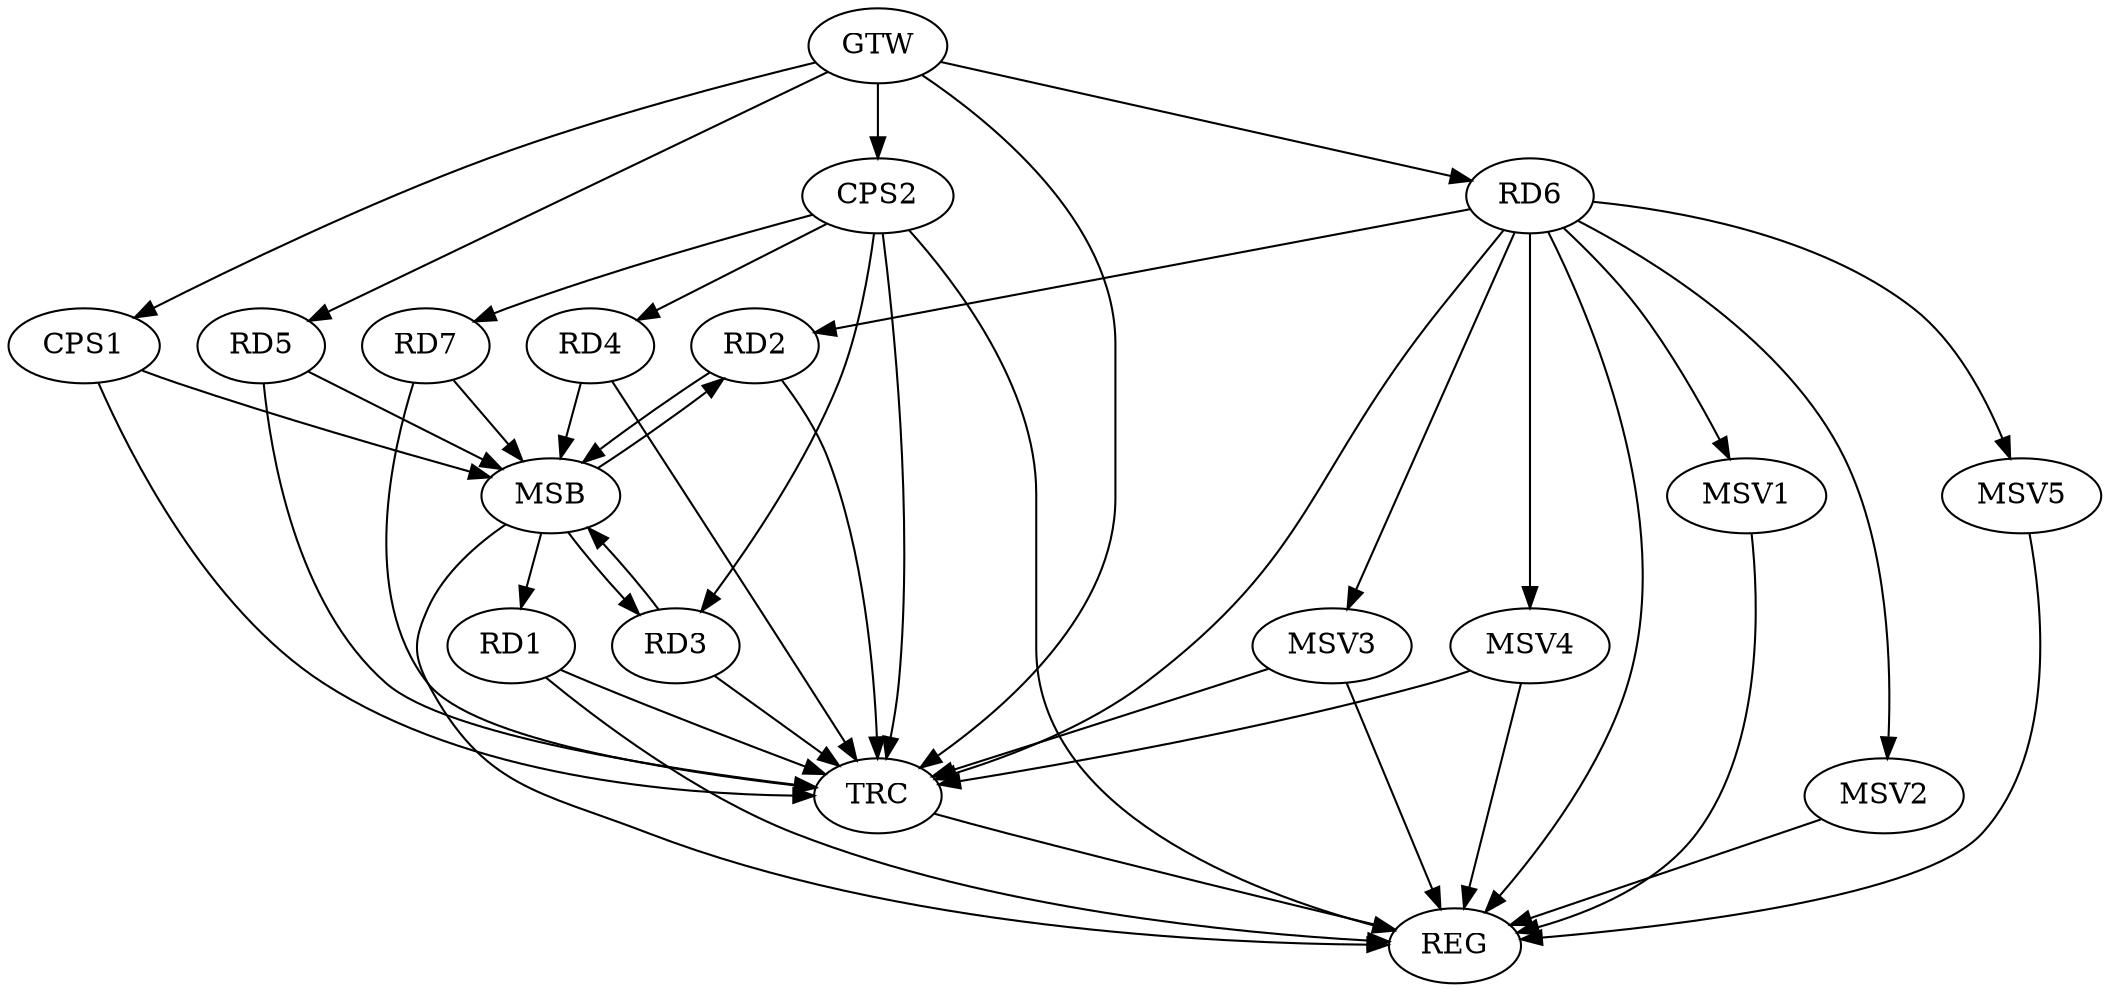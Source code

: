 strict digraph G {
  RD1 [ label="RD1" ];
  RD2 [ label="RD2" ];
  RD3 [ label="RD3" ];
  RD4 [ label="RD4" ];
  RD5 [ label="RD5" ];
  RD6 [ label="RD6" ];
  RD7 [ label="RD7" ];
  CPS1 [ label="CPS1" ];
  CPS2 [ label="CPS2" ];
  GTW [ label="GTW" ];
  REG [ label="REG" ];
  MSB [ label="MSB" ];
  TRC [ label="TRC" ];
  MSV1 [ label="MSV1" ];
  MSV2 [ label="MSV2" ];
  MSV3 [ label="MSV3" ];
  MSV4 [ label="MSV4" ];
  MSV5 [ label="MSV5" ];
  RD6 -> RD2;
  CPS2 -> RD3;
  CPS2 -> RD4;
  CPS2 -> RD7;
  GTW -> RD5;
  GTW -> RD6;
  GTW -> CPS1;
  GTW -> CPS2;
  RD1 -> REG;
  RD6 -> REG;
  CPS2 -> REG;
  RD2 -> MSB;
  MSB -> REG;
  RD3 -> MSB;
  RD4 -> MSB;
  RD5 -> MSB;
  MSB -> RD3;
  RD7 -> MSB;
  CPS1 -> MSB;
  MSB -> RD1;
  MSB -> RD2;
  RD1 -> TRC;
  RD2 -> TRC;
  RD3 -> TRC;
  RD4 -> TRC;
  RD5 -> TRC;
  RD6 -> TRC;
  RD7 -> TRC;
  CPS1 -> TRC;
  CPS2 -> TRC;
  GTW -> TRC;
  TRC -> REG;
  RD6 -> MSV1;
  MSV1 -> REG;
  RD6 -> MSV2;
  MSV2 -> REG;
  RD6 -> MSV3;
  RD6 -> MSV4;
  MSV3 -> REG;
  MSV3 -> TRC;
  MSV4 -> REG;
  MSV4 -> TRC;
  RD6 -> MSV5;
  MSV5 -> REG;
}
